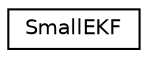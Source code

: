 digraph "Graphical Class Hierarchy"
{
 // INTERACTIVE_SVG=YES
  edge [fontname="Helvetica",fontsize="10",labelfontname="Helvetica",labelfontsize="10"];
  node [fontname="Helvetica",fontsize="10",shape=record];
  rankdir="LR";
  Node1 [label="SmallEKF",height=0.2,width=0.4,color="black", fillcolor="white", style="filled",URL="$classSmallEKF.html",tooltip="-*- tab-width: 4; Mode: C++; c-basic-offset: 4; indent-tabs-mode: nil -*- "];
}
